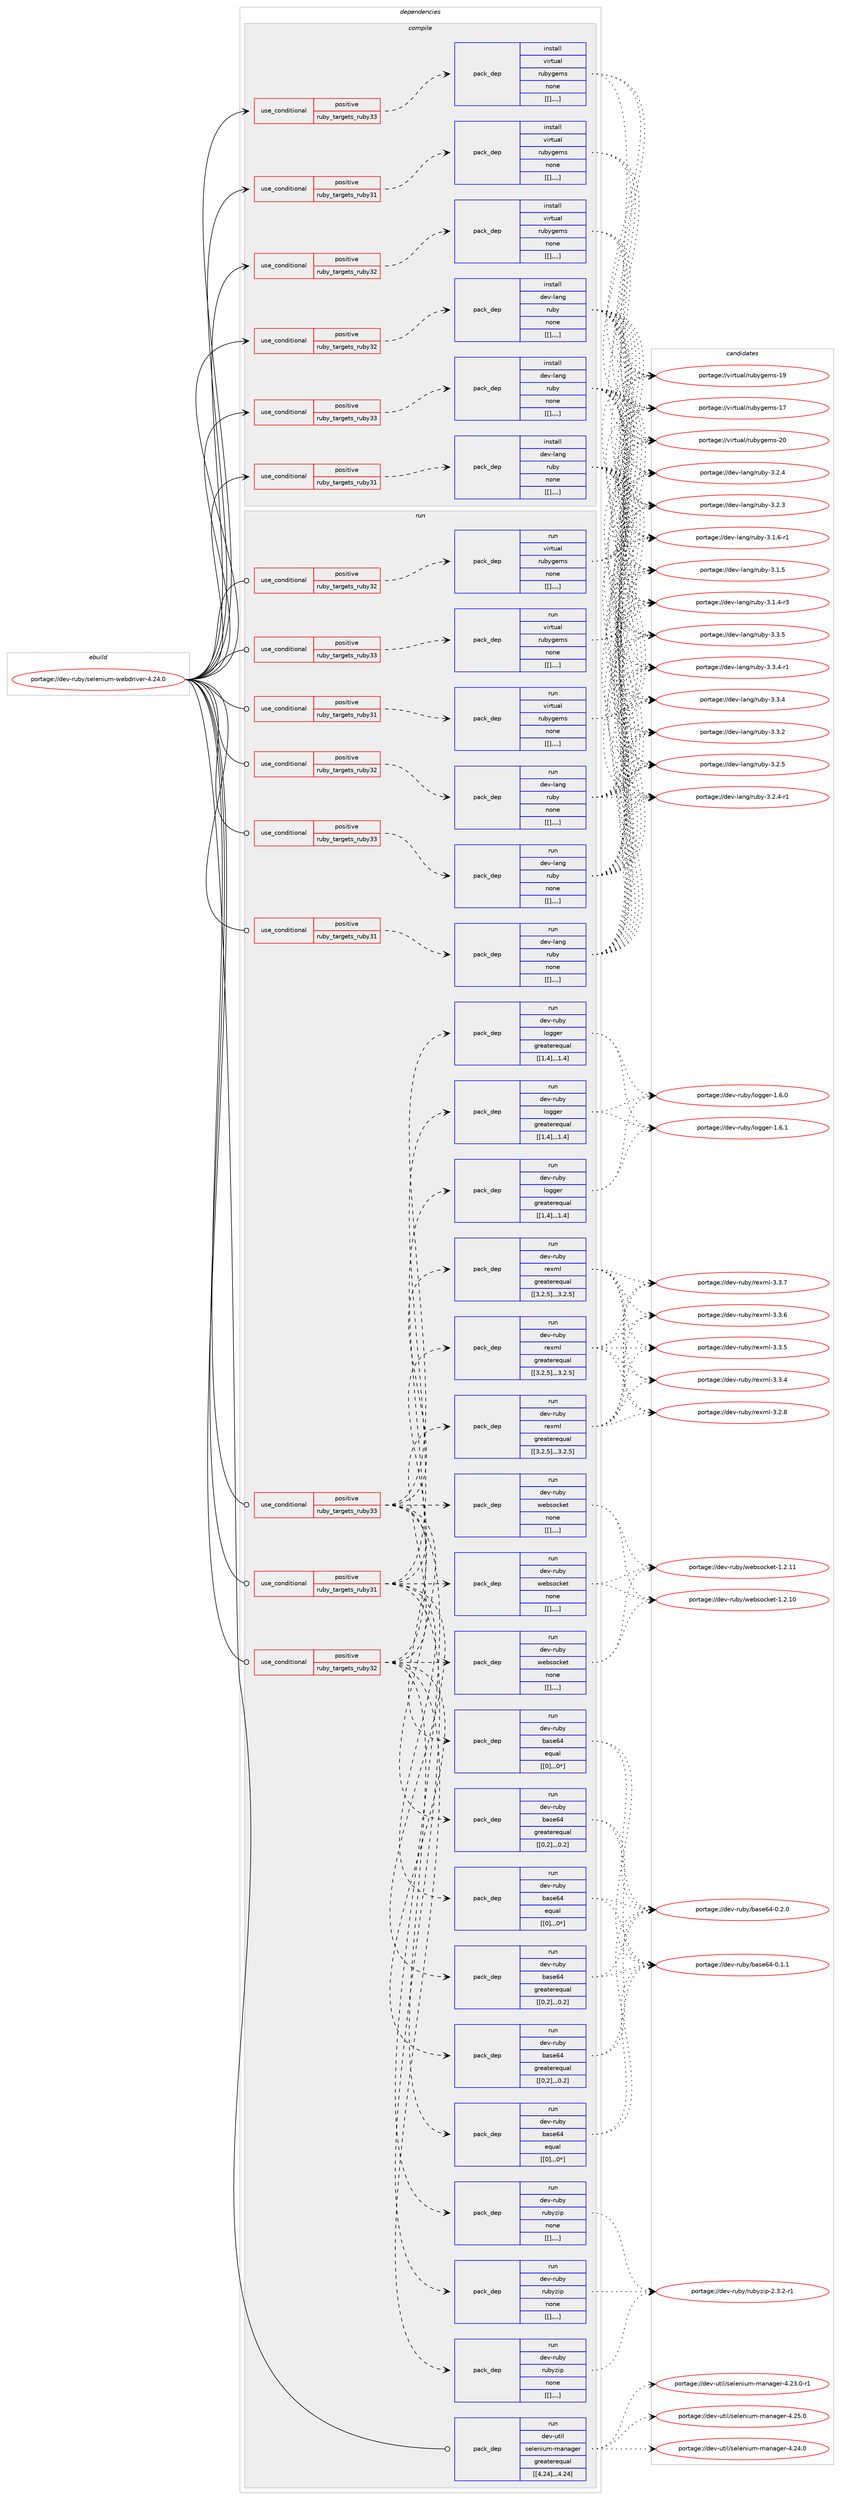 digraph prolog {

# *************
# Graph options
# *************

newrank=true;
concentrate=true;
compound=true;
graph [rankdir=LR,fontname=Helvetica,fontsize=10,ranksep=1.5];#, ranksep=2.5, nodesep=0.2];
edge  [arrowhead=vee];
node  [fontname=Helvetica,fontsize=10];

# **********
# The ebuild
# **********

subgraph cluster_leftcol {
color=gray;
label=<<i>ebuild</i>>;
id [label="portage://dev-ruby/selenium-webdriver-4.24.0", color=red, width=4, href="../dev-ruby/selenium-webdriver-4.24.0.svg"];
}

# ****************
# The dependencies
# ****************

subgraph cluster_midcol {
color=gray;
label=<<i>dependencies</i>>;
subgraph cluster_compile {
fillcolor="#eeeeee";
style=filled;
label=<<i>compile</i>>;
subgraph cond58572 {
dependency207175 [label=<<TABLE BORDER="0" CELLBORDER="1" CELLSPACING="0" CELLPADDING="4"><TR><TD ROWSPAN="3" CELLPADDING="10">use_conditional</TD></TR><TR><TD>positive</TD></TR><TR><TD>ruby_targets_ruby31</TD></TR></TABLE>>, shape=none, color=red];
subgraph pack147220 {
dependency207176 [label=<<TABLE BORDER="0" CELLBORDER="1" CELLSPACING="0" CELLPADDING="4" WIDTH="220"><TR><TD ROWSPAN="6" CELLPADDING="30">pack_dep</TD></TR><TR><TD WIDTH="110">install</TD></TR><TR><TD>dev-lang</TD></TR><TR><TD>ruby</TD></TR><TR><TD>none</TD></TR><TR><TD>[[],,,,]</TD></TR></TABLE>>, shape=none, color=blue];
}
dependency207175:e -> dependency207176:w [weight=20,style="dashed",arrowhead="vee"];
}
id:e -> dependency207175:w [weight=20,style="solid",arrowhead="vee"];
subgraph cond58573 {
dependency207177 [label=<<TABLE BORDER="0" CELLBORDER="1" CELLSPACING="0" CELLPADDING="4"><TR><TD ROWSPAN="3" CELLPADDING="10">use_conditional</TD></TR><TR><TD>positive</TD></TR><TR><TD>ruby_targets_ruby31</TD></TR></TABLE>>, shape=none, color=red];
subgraph pack147221 {
dependency207178 [label=<<TABLE BORDER="0" CELLBORDER="1" CELLSPACING="0" CELLPADDING="4" WIDTH="220"><TR><TD ROWSPAN="6" CELLPADDING="30">pack_dep</TD></TR><TR><TD WIDTH="110">install</TD></TR><TR><TD>virtual</TD></TR><TR><TD>rubygems</TD></TR><TR><TD>none</TD></TR><TR><TD>[[],,,,]</TD></TR></TABLE>>, shape=none, color=blue];
}
dependency207177:e -> dependency207178:w [weight=20,style="dashed",arrowhead="vee"];
}
id:e -> dependency207177:w [weight=20,style="solid",arrowhead="vee"];
subgraph cond58574 {
dependency207179 [label=<<TABLE BORDER="0" CELLBORDER="1" CELLSPACING="0" CELLPADDING="4"><TR><TD ROWSPAN="3" CELLPADDING="10">use_conditional</TD></TR><TR><TD>positive</TD></TR><TR><TD>ruby_targets_ruby32</TD></TR></TABLE>>, shape=none, color=red];
subgraph pack147222 {
dependency207180 [label=<<TABLE BORDER="0" CELLBORDER="1" CELLSPACING="0" CELLPADDING="4" WIDTH="220"><TR><TD ROWSPAN="6" CELLPADDING="30">pack_dep</TD></TR><TR><TD WIDTH="110">install</TD></TR><TR><TD>dev-lang</TD></TR><TR><TD>ruby</TD></TR><TR><TD>none</TD></TR><TR><TD>[[],,,,]</TD></TR></TABLE>>, shape=none, color=blue];
}
dependency207179:e -> dependency207180:w [weight=20,style="dashed",arrowhead="vee"];
}
id:e -> dependency207179:w [weight=20,style="solid",arrowhead="vee"];
subgraph cond58575 {
dependency207181 [label=<<TABLE BORDER="0" CELLBORDER="1" CELLSPACING="0" CELLPADDING="4"><TR><TD ROWSPAN="3" CELLPADDING="10">use_conditional</TD></TR><TR><TD>positive</TD></TR><TR><TD>ruby_targets_ruby32</TD></TR></TABLE>>, shape=none, color=red];
subgraph pack147223 {
dependency207182 [label=<<TABLE BORDER="0" CELLBORDER="1" CELLSPACING="0" CELLPADDING="4" WIDTH="220"><TR><TD ROWSPAN="6" CELLPADDING="30">pack_dep</TD></TR><TR><TD WIDTH="110">install</TD></TR><TR><TD>virtual</TD></TR><TR><TD>rubygems</TD></TR><TR><TD>none</TD></TR><TR><TD>[[],,,,]</TD></TR></TABLE>>, shape=none, color=blue];
}
dependency207181:e -> dependency207182:w [weight=20,style="dashed",arrowhead="vee"];
}
id:e -> dependency207181:w [weight=20,style="solid",arrowhead="vee"];
subgraph cond58576 {
dependency207183 [label=<<TABLE BORDER="0" CELLBORDER="1" CELLSPACING="0" CELLPADDING="4"><TR><TD ROWSPAN="3" CELLPADDING="10">use_conditional</TD></TR><TR><TD>positive</TD></TR><TR><TD>ruby_targets_ruby33</TD></TR></TABLE>>, shape=none, color=red];
subgraph pack147224 {
dependency207184 [label=<<TABLE BORDER="0" CELLBORDER="1" CELLSPACING="0" CELLPADDING="4" WIDTH="220"><TR><TD ROWSPAN="6" CELLPADDING="30">pack_dep</TD></TR><TR><TD WIDTH="110">install</TD></TR><TR><TD>dev-lang</TD></TR><TR><TD>ruby</TD></TR><TR><TD>none</TD></TR><TR><TD>[[],,,,]</TD></TR></TABLE>>, shape=none, color=blue];
}
dependency207183:e -> dependency207184:w [weight=20,style="dashed",arrowhead="vee"];
}
id:e -> dependency207183:w [weight=20,style="solid",arrowhead="vee"];
subgraph cond58577 {
dependency207185 [label=<<TABLE BORDER="0" CELLBORDER="1" CELLSPACING="0" CELLPADDING="4"><TR><TD ROWSPAN="3" CELLPADDING="10">use_conditional</TD></TR><TR><TD>positive</TD></TR><TR><TD>ruby_targets_ruby33</TD></TR></TABLE>>, shape=none, color=red];
subgraph pack147225 {
dependency207186 [label=<<TABLE BORDER="0" CELLBORDER="1" CELLSPACING="0" CELLPADDING="4" WIDTH="220"><TR><TD ROWSPAN="6" CELLPADDING="30">pack_dep</TD></TR><TR><TD WIDTH="110">install</TD></TR><TR><TD>virtual</TD></TR><TR><TD>rubygems</TD></TR><TR><TD>none</TD></TR><TR><TD>[[],,,,]</TD></TR></TABLE>>, shape=none, color=blue];
}
dependency207185:e -> dependency207186:w [weight=20,style="dashed",arrowhead="vee"];
}
id:e -> dependency207185:w [weight=20,style="solid",arrowhead="vee"];
}
subgraph cluster_compileandrun {
fillcolor="#eeeeee";
style=filled;
label=<<i>compile and run</i>>;
}
subgraph cluster_run {
fillcolor="#eeeeee";
style=filled;
label=<<i>run</i>>;
subgraph cond58578 {
dependency207187 [label=<<TABLE BORDER="0" CELLBORDER="1" CELLSPACING="0" CELLPADDING="4"><TR><TD ROWSPAN="3" CELLPADDING="10">use_conditional</TD></TR><TR><TD>positive</TD></TR><TR><TD>ruby_targets_ruby31</TD></TR></TABLE>>, shape=none, color=red];
subgraph pack147226 {
dependency207188 [label=<<TABLE BORDER="0" CELLBORDER="1" CELLSPACING="0" CELLPADDING="4" WIDTH="220"><TR><TD ROWSPAN="6" CELLPADDING="30">pack_dep</TD></TR><TR><TD WIDTH="110">run</TD></TR><TR><TD>dev-lang</TD></TR><TR><TD>ruby</TD></TR><TR><TD>none</TD></TR><TR><TD>[[],,,,]</TD></TR></TABLE>>, shape=none, color=blue];
}
dependency207187:e -> dependency207188:w [weight=20,style="dashed",arrowhead="vee"];
}
id:e -> dependency207187:w [weight=20,style="solid",arrowhead="odot"];
subgraph cond58579 {
dependency207189 [label=<<TABLE BORDER="0" CELLBORDER="1" CELLSPACING="0" CELLPADDING="4"><TR><TD ROWSPAN="3" CELLPADDING="10">use_conditional</TD></TR><TR><TD>positive</TD></TR><TR><TD>ruby_targets_ruby31</TD></TR></TABLE>>, shape=none, color=red];
subgraph pack147227 {
dependency207190 [label=<<TABLE BORDER="0" CELLBORDER="1" CELLSPACING="0" CELLPADDING="4" WIDTH="220"><TR><TD ROWSPAN="6" CELLPADDING="30">pack_dep</TD></TR><TR><TD WIDTH="110">run</TD></TR><TR><TD>dev-ruby</TD></TR><TR><TD>base64</TD></TR><TR><TD>greaterequal</TD></TR><TR><TD>[[0,2],,,0.2]</TD></TR></TABLE>>, shape=none, color=blue];
}
dependency207189:e -> dependency207190:w [weight=20,style="dashed",arrowhead="vee"];
subgraph pack147228 {
dependency207191 [label=<<TABLE BORDER="0" CELLBORDER="1" CELLSPACING="0" CELLPADDING="4" WIDTH="220"><TR><TD ROWSPAN="6" CELLPADDING="30">pack_dep</TD></TR><TR><TD WIDTH="110">run</TD></TR><TR><TD>dev-ruby</TD></TR><TR><TD>base64</TD></TR><TR><TD>equal</TD></TR><TR><TD>[[0],,,0*]</TD></TR></TABLE>>, shape=none, color=blue];
}
dependency207189:e -> dependency207191:w [weight=20,style="dashed",arrowhead="vee"];
subgraph pack147229 {
dependency207192 [label=<<TABLE BORDER="0" CELLBORDER="1" CELLSPACING="0" CELLPADDING="4" WIDTH="220"><TR><TD ROWSPAN="6" CELLPADDING="30">pack_dep</TD></TR><TR><TD WIDTH="110">run</TD></TR><TR><TD>dev-ruby</TD></TR><TR><TD>logger</TD></TR><TR><TD>greaterequal</TD></TR><TR><TD>[[1,4],,,1.4]</TD></TR></TABLE>>, shape=none, color=blue];
}
dependency207189:e -> dependency207192:w [weight=20,style="dashed",arrowhead="vee"];
subgraph pack147230 {
dependency207193 [label=<<TABLE BORDER="0" CELLBORDER="1" CELLSPACING="0" CELLPADDING="4" WIDTH="220"><TR><TD ROWSPAN="6" CELLPADDING="30">pack_dep</TD></TR><TR><TD WIDTH="110">run</TD></TR><TR><TD>dev-ruby</TD></TR><TR><TD>rexml</TD></TR><TR><TD>greaterequal</TD></TR><TR><TD>[[3,2,5],,,3.2.5]</TD></TR></TABLE>>, shape=none, color=blue];
}
dependency207189:e -> dependency207193:w [weight=20,style="dashed",arrowhead="vee"];
subgraph pack147231 {
dependency207194 [label=<<TABLE BORDER="0" CELLBORDER="1" CELLSPACING="0" CELLPADDING="4" WIDTH="220"><TR><TD ROWSPAN="6" CELLPADDING="30">pack_dep</TD></TR><TR><TD WIDTH="110">run</TD></TR><TR><TD>dev-ruby</TD></TR><TR><TD>rubyzip</TD></TR><TR><TD>none</TD></TR><TR><TD>[[],,,,]</TD></TR></TABLE>>, shape=none, color=blue];
}
dependency207189:e -> dependency207194:w [weight=20,style="dashed",arrowhead="vee"];
subgraph pack147232 {
dependency207195 [label=<<TABLE BORDER="0" CELLBORDER="1" CELLSPACING="0" CELLPADDING="4" WIDTH="220"><TR><TD ROWSPAN="6" CELLPADDING="30">pack_dep</TD></TR><TR><TD WIDTH="110">run</TD></TR><TR><TD>dev-ruby</TD></TR><TR><TD>websocket</TD></TR><TR><TD>none</TD></TR><TR><TD>[[],,,,]</TD></TR></TABLE>>, shape=none, color=blue];
}
dependency207189:e -> dependency207195:w [weight=20,style="dashed",arrowhead="vee"];
}
id:e -> dependency207189:w [weight=20,style="solid",arrowhead="odot"];
subgraph cond58580 {
dependency207196 [label=<<TABLE BORDER="0" CELLBORDER="1" CELLSPACING="0" CELLPADDING="4"><TR><TD ROWSPAN="3" CELLPADDING="10">use_conditional</TD></TR><TR><TD>positive</TD></TR><TR><TD>ruby_targets_ruby31</TD></TR></TABLE>>, shape=none, color=red];
subgraph pack147233 {
dependency207197 [label=<<TABLE BORDER="0" CELLBORDER="1" CELLSPACING="0" CELLPADDING="4" WIDTH="220"><TR><TD ROWSPAN="6" CELLPADDING="30">pack_dep</TD></TR><TR><TD WIDTH="110">run</TD></TR><TR><TD>virtual</TD></TR><TR><TD>rubygems</TD></TR><TR><TD>none</TD></TR><TR><TD>[[],,,,]</TD></TR></TABLE>>, shape=none, color=blue];
}
dependency207196:e -> dependency207197:w [weight=20,style="dashed",arrowhead="vee"];
}
id:e -> dependency207196:w [weight=20,style="solid",arrowhead="odot"];
subgraph cond58581 {
dependency207198 [label=<<TABLE BORDER="0" CELLBORDER="1" CELLSPACING="0" CELLPADDING="4"><TR><TD ROWSPAN="3" CELLPADDING="10">use_conditional</TD></TR><TR><TD>positive</TD></TR><TR><TD>ruby_targets_ruby32</TD></TR></TABLE>>, shape=none, color=red];
subgraph pack147234 {
dependency207199 [label=<<TABLE BORDER="0" CELLBORDER="1" CELLSPACING="0" CELLPADDING="4" WIDTH="220"><TR><TD ROWSPAN="6" CELLPADDING="30">pack_dep</TD></TR><TR><TD WIDTH="110">run</TD></TR><TR><TD>dev-lang</TD></TR><TR><TD>ruby</TD></TR><TR><TD>none</TD></TR><TR><TD>[[],,,,]</TD></TR></TABLE>>, shape=none, color=blue];
}
dependency207198:e -> dependency207199:w [weight=20,style="dashed",arrowhead="vee"];
}
id:e -> dependency207198:w [weight=20,style="solid",arrowhead="odot"];
subgraph cond58582 {
dependency207200 [label=<<TABLE BORDER="0" CELLBORDER="1" CELLSPACING="0" CELLPADDING="4"><TR><TD ROWSPAN="3" CELLPADDING="10">use_conditional</TD></TR><TR><TD>positive</TD></TR><TR><TD>ruby_targets_ruby32</TD></TR></TABLE>>, shape=none, color=red];
subgraph pack147235 {
dependency207201 [label=<<TABLE BORDER="0" CELLBORDER="1" CELLSPACING="0" CELLPADDING="4" WIDTH="220"><TR><TD ROWSPAN="6" CELLPADDING="30">pack_dep</TD></TR><TR><TD WIDTH="110">run</TD></TR><TR><TD>dev-ruby</TD></TR><TR><TD>base64</TD></TR><TR><TD>greaterequal</TD></TR><TR><TD>[[0,2],,,0.2]</TD></TR></TABLE>>, shape=none, color=blue];
}
dependency207200:e -> dependency207201:w [weight=20,style="dashed",arrowhead="vee"];
subgraph pack147236 {
dependency207202 [label=<<TABLE BORDER="0" CELLBORDER="1" CELLSPACING="0" CELLPADDING="4" WIDTH="220"><TR><TD ROWSPAN="6" CELLPADDING="30">pack_dep</TD></TR><TR><TD WIDTH="110">run</TD></TR><TR><TD>dev-ruby</TD></TR><TR><TD>base64</TD></TR><TR><TD>equal</TD></TR><TR><TD>[[0],,,0*]</TD></TR></TABLE>>, shape=none, color=blue];
}
dependency207200:e -> dependency207202:w [weight=20,style="dashed",arrowhead="vee"];
subgraph pack147237 {
dependency207203 [label=<<TABLE BORDER="0" CELLBORDER="1" CELLSPACING="0" CELLPADDING="4" WIDTH="220"><TR><TD ROWSPAN="6" CELLPADDING="30">pack_dep</TD></TR><TR><TD WIDTH="110">run</TD></TR><TR><TD>dev-ruby</TD></TR><TR><TD>logger</TD></TR><TR><TD>greaterequal</TD></TR><TR><TD>[[1,4],,,1.4]</TD></TR></TABLE>>, shape=none, color=blue];
}
dependency207200:e -> dependency207203:w [weight=20,style="dashed",arrowhead="vee"];
subgraph pack147238 {
dependency207204 [label=<<TABLE BORDER="0" CELLBORDER="1" CELLSPACING="0" CELLPADDING="4" WIDTH="220"><TR><TD ROWSPAN="6" CELLPADDING="30">pack_dep</TD></TR><TR><TD WIDTH="110">run</TD></TR><TR><TD>dev-ruby</TD></TR><TR><TD>rexml</TD></TR><TR><TD>greaterequal</TD></TR><TR><TD>[[3,2,5],,,3.2.5]</TD></TR></TABLE>>, shape=none, color=blue];
}
dependency207200:e -> dependency207204:w [weight=20,style="dashed",arrowhead="vee"];
subgraph pack147239 {
dependency207205 [label=<<TABLE BORDER="0" CELLBORDER="1" CELLSPACING="0" CELLPADDING="4" WIDTH="220"><TR><TD ROWSPAN="6" CELLPADDING="30">pack_dep</TD></TR><TR><TD WIDTH="110">run</TD></TR><TR><TD>dev-ruby</TD></TR><TR><TD>rubyzip</TD></TR><TR><TD>none</TD></TR><TR><TD>[[],,,,]</TD></TR></TABLE>>, shape=none, color=blue];
}
dependency207200:e -> dependency207205:w [weight=20,style="dashed",arrowhead="vee"];
subgraph pack147240 {
dependency207206 [label=<<TABLE BORDER="0" CELLBORDER="1" CELLSPACING="0" CELLPADDING="4" WIDTH="220"><TR><TD ROWSPAN="6" CELLPADDING="30">pack_dep</TD></TR><TR><TD WIDTH="110">run</TD></TR><TR><TD>dev-ruby</TD></TR><TR><TD>websocket</TD></TR><TR><TD>none</TD></TR><TR><TD>[[],,,,]</TD></TR></TABLE>>, shape=none, color=blue];
}
dependency207200:e -> dependency207206:w [weight=20,style="dashed",arrowhead="vee"];
}
id:e -> dependency207200:w [weight=20,style="solid",arrowhead="odot"];
subgraph cond58583 {
dependency207207 [label=<<TABLE BORDER="0" CELLBORDER="1" CELLSPACING="0" CELLPADDING="4"><TR><TD ROWSPAN="3" CELLPADDING="10">use_conditional</TD></TR><TR><TD>positive</TD></TR><TR><TD>ruby_targets_ruby32</TD></TR></TABLE>>, shape=none, color=red];
subgraph pack147241 {
dependency207208 [label=<<TABLE BORDER="0" CELLBORDER="1" CELLSPACING="0" CELLPADDING="4" WIDTH="220"><TR><TD ROWSPAN="6" CELLPADDING="30">pack_dep</TD></TR><TR><TD WIDTH="110">run</TD></TR><TR><TD>virtual</TD></TR><TR><TD>rubygems</TD></TR><TR><TD>none</TD></TR><TR><TD>[[],,,,]</TD></TR></TABLE>>, shape=none, color=blue];
}
dependency207207:e -> dependency207208:w [weight=20,style="dashed",arrowhead="vee"];
}
id:e -> dependency207207:w [weight=20,style="solid",arrowhead="odot"];
subgraph cond58584 {
dependency207209 [label=<<TABLE BORDER="0" CELLBORDER="1" CELLSPACING="0" CELLPADDING="4"><TR><TD ROWSPAN="3" CELLPADDING="10">use_conditional</TD></TR><TR><TD>positive</TD></TR><TR><TD>ruby_targets_ruby33</TD></TR></TABLE>>, shape=none, color=red];
subgraph pack147242 {
dependency207210 [label=<<TABLE BORDER="0" CELLBORDER="1" CELLSPACING="0" CELLPADDING="4" WIDTH="220"><TR><TD ROWSPAN="6" CELLPADDING="30">pack_dep</TD></TR><TR><TD WIDTH="110">run</TD></TR><TR><TD>dev-lang</TD></TR><TR><TD>ruby</TD></TR><TR><TD>none</TD></TR><TR><TD>[[],,,,]</TD></TR></TABLE>>, shape=none, color=blue];
}
dependency207209:e -> dependency207210:w [weight=20,style="dashed",arrowhead="vee"];
}
id:e -> dependency207209:w [weight=20,style="solid",arrowhead="odot"];
subgraph cond58585 {
dependency207211 [label=<<TABLE BORDER="0" CELLBORDER="1" CELLSPACING="0" CELLPADDING="4"><TR><TD ROWSPAN="3" CELLPADDING="10">use_conditional</TD></TR><TR><TD>positive</TD></TR><TR><TD>ruby_targets_ruby33</TD></TR></TABLE>>, shape=none, color=red];
subgraph pack147243 {
dependency207212 [label=<<TABLE BORDER="0" CELLBORDER="1" CELLSPACING="0" CELLPADDING="4" WIDTH="220"><TR><TD ROWSPAN="6" CELLPADDING="30">pack_dep</TD></TR><TR><TD WIDTH="110">run</TD></TR><TR><TD>dev-ruby</TD></TR><TR><TD>base64</TD></TR><TR><TD>greaterequal</TD></TR><TR><TD>[[0,2],,,0.2]</TD></TR></TABLE>>, shape=none, color=blue];
}
dependency207211:e -> dependency207212:w [weight=20,style="dashed",arrowhead="vee"];
subgraph pack147244 {
dependency207213 [label=<<TABLE BORDER="0" CELLBORDER="1" CELLSPACING="0" CELLPADDING="4" WIDTH="220"><TR><TD ROWSPAN="6" CELLPADDING="30">pack_dep</TD></TR><TR><TD WIDTH="110">run</TD></TR><TR><TD>dev-ruby</TD></TR><TR><TD>base64</TD></TR><TR><TD>equal</TD></TR><TR><TD>[[0],,,0*]</TD></TR></TABLE>>, shape=none, color=blue];
}
dependency207211:e -> dependency207213:w [weight=20,style="dashed",arrowhead="vee"];
subgraph pack147245 {
dependency207214 [label=<<TABLE BORDER="0" CELLBORDER="1" CELLSPACING="0" CELLPADDING="4" WIDTH="220"><TR><TD ROWSPAN="6" CELLPADDING="30">pack_dep</TD></TR><TR><TD WIDTH="110">run</TD></TR><TR><TD>dev-ruby</TD></TR><TR><TD>logger</TD></TR><TR><TD>greaterequal</TD></TR><TR><TD>[[1,4],,,1.4]</TD></TR></TABLE>>, shape=none, color=blue];
}
dependency207211:e -> dependency207214:w [weight=20,style="dashed",arrowhead="vee"];
subgraph pack147246 {
dependency207215 [label=<<TABLE BORDER="0" CELLBORDER="1" CELLSPACING="0" CELLPADDING="4" WIDTH="220"><TR><TD ROWSPAN="6" CELLPADDING="30">pack_dep</TD></TR><TR><TD WIDTH="110">run</TD></TR><TR><TD>dev-ruby</TD></TR><TR><TD>rexml</TD></TR><TR><TD>greaterequal</TD></TR><TR><TD>[[3,2,5],,,3.2.5]</TD></TR></TABLE>>, shape=none, color=blue];
}
dependency207211:e -> dependency207215:w [weight=20,style="dashed",arrowhead="vee"];
subgraph pack147247 {
dependency207216 [label=<<TABLE BORDER="0" CELLBORDER="1" CELLSPACING="0" CELLPADDING="4" WIDTH="220"><TR><TD ROWSPAN="6" CELLPADDING="30">pack_dep</TD></TR><TR><TD WIDTH="110">run</TD></TR><TR><TD>dev-ruby</TD></TR><TR><TD>rubyzip</TD></TR><TR><TD>none</TD></TR><TR><TD>[[],,,,]</TD></TR></TABLE>>, shape=none, color=blue];
}
dependency207211:e -> dependency207216:w [weight=20,style="dashed",arrowhead="vee"];
subgraph pack147248 {
dependency207217 [label=<<TABLE BORDER="0" CELLBORDER="1" CELLSPACING="0" CELLPADDING="4" WIDTH="220"><TR><TD ROWSPAN="6" CELLPADDING="30">pack_dep</TD></TR><TR><TD WIDTH="110">run</TD></TR><TR><TD>dev-ruby</TD></TR><TR><TD>websocket</TD></TR><TR><TD>none</TD></TR><TR><TD>[[],,,,]</TD></TR></TABLE>>, shape=none, color=blue];
}
dependency207211:e -> dependency207217:w [weight=20,style="dashed",arrowhead="vee"];
}
id:e -> dependency207211:w [weight=20,style="solid",arrowhead="odot"];
subgraph cond58586 {
dependency207218 [label=<<TABLE BORDER="0" CELLBORDER="1" CELLSPACING="0" CELLPADDING="4"><TR><TD ROWSPAN="3" CELLPADDING="10">use_conditional</TD></TR><TR><TD>positive</TD></TR><TR><TD>ruby_targets_ruby33</TD></TR></TABLE>>, shape=none, color=red];
subgraph pack147249 {
dependency207219 [label=<<TABLE BORDER="0" CELLBORDER="1" CELLSPACING="0" CELLPADDING="4" WIDTH="220"><TR><TD ROWSPAN="6" CELLPADDING="30">pack_dep</TD></TR><TR><TD WIDTH="110">run</TD></TR><TR><TD>virtual</TD></TR><TR><TD>rubygems</TD></TR><TR><TD>none</TD></TR><TR><TD>[[],,,,]</TD></TR></TABLE>>, shape=none, color=blue];
}
dependency207218:e -> dependency207219:w [weight=20,style="dashed",arrowhead="vee"];
}
id:e -> dependency207218:w [weight=20,style="solid",arrowhead="odot"];
subgraph pack147250 {
dependency207220 [label=<<TABLE BORDER="0" CELLBORDER="1" CELLSPACING="0" CELLPADDING="4" WIDTH="220"><TR><TD ROWSPAN="6" CELLPADDING="30">pack_dep</TD></TR><TR><TD WIDTH="110">run</TD></TR><TR><TD>dev-util</TD></TR><TR><TD>selenium-manager</TD></TR><TR><TD>greaterequal</TD></TR><TR><TD>[[4,24],,,4.24]</TD></TR></TABLE>>, shape=none, color=blue];
}
id:e -> dependency207220:w [weight=20,style="solid",arrowhead="odot"];
}
}

# **************
# The candidates
# **************

subgraph cluster_choices {
rank=same;
color=gray;
label=<<i>candidates</i>>;

subgraph choice147220 {
color=black;
nodesep=1;
choice10010111845108971101034711411798121455146514653 [label="portage://dev-lang/ruby-3.3.5", color=red, width=4,href="../dev-lang/ruby-3.3.5.svg"];
choice100101118451089711010347114117981214551465146524511449 [label="portage://dev-lang/ruby-3.3.4-r1", color=red, width=4,href="../dev-lang/ruby-3.3.4-r1.svg"];
choice10010111845108971101034711411798121455146514652 [label="portage://dev-lang/ruby-3.3.4", color=red, width=4,href="../dev-lang/ruby-3.3.4.svg"];
choice10010111845108971101034711411798121455146514650 [label="portage://dev-lang/ruby-3.3.2", color=red, width=4,href="../dev-lang/ruby-3.3.2.svg"];
choice10010111845108971101034711411798121455146504653 [label="portage://dev-lang/ruby-3.2.5", color=red, width=4,href="../dev-lang/ruby-3.2.5.svg"];
choice100101118451089711010347114117981214551465046524511449 [label="portage://dev-lang/ruby-3.2.4-r1", color=red, width=4,href="../dev-lang/ruby-3.2.4-r1.svg"];
choice10010111845108971101034711411798121455146504652 [label="portage://dev-lang/ruby-3.2.4", color=red, width=4,href="../dev-lang/ruby-3.2.4.svg"];
choice10010111845108971101034711411798121455146504651 [label="portage://dev-lang/ruby-3.2.3", color=red, width=4,href="../dev-lang/ruby-3.2.3.svg"];
choice100101118451089711010347114117981214551464946544511449 [label="portage://dev-lang/ruby-3.1.6-r1", color=red, width=4,href="../dev-lang/ruby-3.1.6-r1.svg"];
choice10010111845108971101034711411798121455146494653 [label="portage://dev-lang/ruby-3.1.5", color=red, width=4,href="../dev-lang/ruby-3.1.5.svg"];
choice100101118451089711010347114117981214551464946524511451 [label="portage://dev-lang/ruby-3.1.4-r3", color=red, width=4,href="../dev-lang/ruby-3.1.4-r3.svg"];
dependency207176:e -> choice10010111845108971101034711411798121455146514653:w [style=dotted,weight="100"];
dependency207176:e -> choice100101118451089711010347114117981214551465146524511449:w [style=dotted,weight="100"];
dependency207176:e -> choice10010111845108971101034711411798121455146514652:w [style=dotted,weight="100"];
dependency207176:e -> choice10010111845108971101034711411798121455146514650:w [style=dotted,weight="100"];
dependency207176:e -> choice10010111845108971101034711411798121455146504653:w [style=dotted,weight="100"];
dependency207176:e -> choice100101118451089711010347114117981214551465046524511449:w [style=dotted,weight="100"];
dependency207176:e -> choice10010111845108971101034711411798121455146504652:w [style=dotted,weight="100"];
dependency207176:e -> choice10010111845108971101034711411798121455146504651:w [style=dotted,weight="100"];
dependency207176:e -> choice100101118451089711010347114117981214551464946544511449:w [style=dotted,weight="100"];
dependency207176:e -> choice10010111845108971101034711411798121455146494653:w [style=dotted,weight="100"];
dependency207176:e -> choice100101118451089711010347114117981214551464946524511451:w [style=dotted,weight="100"];
}
subgraph choice147221 {
color=black;
nodesep=1;
choice118105114116117971084711411798121103101109115455048 [label="portage://virtual/rubygems-20", color=red, width=4,href="../virtual/rubygems-20.svg"];
choice118105114116117971084711411798121103101109115454957 [label="portage://virtual/rubygems-19", color=red, width=4,href="../virtual/rubygems-19.svg"];
choice118105114116117971084711411798121103101109115454955 [label="portage://virtual/rubygems-17", color=red, width=4,href="../virtual/rubygems-17.svg"];
dependency207178:e -> choice118105114116117971084711411798121103101109115455048:w [style=dotted,weight="100"];
dependency207178:e -> choice118105114116117971084711411798121103101109115454957:w [style=dotted,weight="100"];
dependency207178:e -> choice118105114116117971084711411798121103101109115454955:w [style=dotted,weight="100"];
}
subgraph choice147222 {
color=black;
nodesep=1;
choice10010111845108971101034711411798121455146514653 [label="portage://dev-lang/ruby-3.3.5", color=red, width=4,href="../dev-lang/ruby-3.3.5.svg"];
choice100101118451089711010347114117981214551465146524511449 [label="portage://dev-lang/ruby-3.3.4-r1", color=red, width=4,href="../dev-lang/ruby-3.3.4-r1.svg"];
choice10010111845108971101034711411798121455146514652 [label="portage://dev-lang/ruby-3.3.4", color=red, width=4,href="../dev-lang/ruby-3.3.4.svg"];
choice10010111845108971101034711411798121455146514650 [label="portage://dev-lang/ruby-3.3.2", color=red, width=4,href="../dev-lang/ruby-3.3.2.svg"];
choice10010111845108971101034711411798121455146504653 [label="portage://dev-lang/ruby-3.2.5", color=red, width=4,href="../dev-lang/ruby-3.2.5.svg"];
choice100101118451089711010347114117981214551465046524511449 [label="portage://dev-lang/ruby-3.2.4-r1", color=red, width=4,href="../dev-lang/ruby-3.2.4-r1.svg"];
choice10010111845108971101034711411798121455146504652 [label="portage://dev-lang/ruby-3.2.4", color=red, width=4,href="../dev-lang/ruby-3.2.4.svg"];
choice10010111845108971101034711411798121455146504651 [label="portage://dev-lang/ruby-3.2.3", color=red, width=4,href="../dev-lang/ruby-3.2.3.svg"];
choice100101118451089711010347114117981214551464946544511449 [label="portage://dev-lang/ruby-3.1.6-r1", color=red, width=4,href="../dev-lang/ruby-3.1.6-r1.svg"];
choice10010111845108971101034711411798121455146494653 [label="portage://dev-lang/ruby-3.1.5", color=red, width=4,href="../dev-lang/ruby-3.1.5.svg"];
choice100101118451089711010347114117981214551464946524511451 [label="portage://dev-lang/ruby-3.1.4-r3", color=red, width=4,href="../dev-lang/ruby-3.1.4-r3.svg"];
dependency207180:e -> choice10010111845108971101034711411798121455146514653:w [style=dotted,weight="100"];
dependency207180:e -> choice100101118451089711010347114117981214551465146524511449:w [style=dotted,weight="100"];
dependency207180:e -> choice10010111845108971101034711411798121455146514652:w [style=dotted,weight="100"];
dependency207180:e -> choice10010111845108971101034711411798121455146514650:w [style=dotted,weight="100"];
dependency207180:e -> choice10010111845108971101034711411798121455146504653:w [style=dotted,weight="100"];
dependency207180:e -> choice100101118451089711010347114117981214551465046524511449:w [style=dotted,weight="100"];
dependency207180:e -> choice10010111845108971101034711411798121455146504652:w [style=dotted,weight="100"];
dependency207180:e -> choice10010111845108971101034711411798121455146504651:w [style=dotted,weight="100"];
dependency207180:e -> choice100101118451089711010347114117981214551464946544511449:w [style=dotted,weight="100"];
dependency207180:e -> choice10010111845108971101034711411798121455146494653:w [style=dotted,weight="100"];
dependency207180:e -> choice100101118451089711010347114117981214551464946524511451:w [style=dotted,weight="100"];
}
subgraph choice147223 {
color=black;
nodesep=1;
choice118105114116117971084711411798121103101109115455048 [label="portage://virtual/rubygems-20", color=red, width=4,href="../virtual/rubygems-20.svg"];
choice118105114116117971084711411798121103101109115454957 [label="portage://virtual/rubygems-19", color=red, width=4,href="../virtual/rubygems-19.svg"];
choice118105114116117971084711411798121103101109115454955 [label="portage://virtual/rubygems-17", color=red, width=4,href="../virtual/rubygems-17.svg"];
dependency207182:e -> choice118105114116117971084711411798121103101109115455048:w [style=dotted,weight="100"];
dependency207182:e -> choice118105114116117971084711411798121103101109115454957:w [style=dotted,weight="100"];
dependency207182:e -> choice118105114116117971084711411798121103101109115454955:w [style=dotted,weight="100"];
}
subgraph choice147224 {
color=black;
nodesep=1;
choice10010111845108971101034711411798121455146514653 [label="portage://dev-lang/ruby-3.3.5", color=red, width=4,href="../dev-lang/ruby-3.3.5.svg"];
choice100101118451089711010347114117981214551465146524511449 [label="portage://dev-lang/ruby-3.3.4-r1", color=red, width=4,href="../dev-lang/ruby-3.3.4-r1.svg"];
choice10010111845108971101034711411798121455146514652 [label="portage://dev-lang/ruby-3.3.4", color=red, width=4,href="../dev-lang/ruby-3.3.4.svg"];
choice10010111845108971101034711411798121455146514650 [label="portage://dev-lang/ruby-3.3.2", color=red, width=4,href="../dev-lang/ruby-3.3.2.svg"];
choice10010111845108971101034711411798121455146504653 [label="portage://dev-lang/ruby-3.2.5", color=red, width=4,href="../dev-lang/ruby-3.2.5.svg"];
choice100101118451089711010347114117981214551465046524511449 [label="portage://dev-lang/ruby-3.2.4-r1", color=red, width=4,href="../dev-lang/ruby-3.2.4-r1.svg"];
choice10010111845108971101034711411798121455146504652 [label="portage://dev-lang/ruby-3.2.4", color=red, width=4,href="../dev-lang/ruby-3.2.4.svg"];
choice10010111845108971101034711411798121455146504651 [label="portage://dev-lang/ruby-3.2.3", color=red, width=4,href="../dev-lang/ruby-3.2.3.svg"];
choice100101118451089711010347114117981214551464946544511449 [label="portage://dev-lang/ruby-3.1.6-r1", color=red, width=4,href="../dev-lang/ruby-3.1.6-r1.svg"];
choice10010111845108971101034711411798121455146494653 [label="portage://dev-lang/ruby-3.1.5", color=red, width=4,href="../dev-lang/ruby-3.1.5.svg"];
choice100101118451089711010347114117981214551464946524511451 [label="portage://dev-lang/ruby-3.1.4-r3", color=red, width=4,href="../dev-lang/ruby-3.1.4-r3.svg"];
dependency207184:e -> choice10010111845108971101034711411798121455146514653:w [style=dotted,weight="100"];
dependency207184:e -> choice100101118451089711010347114117981214551465146524511449:w [style=dotted,weight="100"];
dependency207184:e -> choice10010111845108971101034711411798121455146514652:w [style=dotted,weight="100"];
dependency207184:e -> choice10010111845108971101034711411798121455146514650:w [style=dotted,weight="100"];
dependency207184:e -> choice10010111845108971101034711411798121455146504653:w [style=dotted,weight="100"];
dependency207184:e -> choice100101118451089711010347114117981214551465046524511449:w [style=dotted,weight="100"];
dependency207184:e -> choice10010111845108971101034711411798121455146504652:w [style=dotted,weight="100"];
dependency207184:e -> choice10010111845108971101034711411798121455146504651:w [style=dotted,weight="100"];
dependency207184:e -> choice100101118451089711010347114117981214551464946544511449:w [style=dotted,weight="100"];
dependency207184:e -> choice10010111845108971101034711411798121455146494653:w [style=dotted,weight="100"];
dependency207184:e -> choice100101118451089711010347114117981214551464946524511451:w [style=dotted,weight="100"];
}
subgraph choice147225 {
color=black;
nodesep=1;
choice118105114116117971084711411798121103101109115455048 [label="portage://virtual/rubygems-20", color=red, width=4,href="../virtual/rubygems-20.svg"];
choice118105114116117971084711411798121103101109115454957 [label="portage://virtual/rubygems-19", color=red, width=4,href="../virtual/rubygems-19.svg"];
choice118105114116117971084711411798121103101109115454955 [label="portage://virtual/rubygems-17", color=red, width=4,href="../virtual/rubygems-17.svg"];
dependency207186:e -> choice118105114116117971084711411798121103101109115455048:w [style=dotted,weight="100"];
dependency207186:e -> choice118105114116117971084711411798121103101109115454957:w [style=dotted,weight="100"];
dependency207186:e -> choice118105114116117971084711411798121103101109115454955:w [style=dotted,weight="100"];
}
subgraph choice147226 {
color=black;
nodesep=1;
choice10010111845108971101034711411798121455146514653 [label="portage://dev-lang/ruby-3.3.5", color=red, width=4,href="../dev-lang/ruby-3.3.5.svg"];
choice100101118451089711010347114117981214551465146524511449 [label="portage://dev-lang/ruby-3.3.4-r1", color=red, width=4,href="../dev-lang/ruby-3.3.4-r1.svg"];
choice10010111845108971101034711411798121455146514652 [label="portage://dev-lang/ruby-3.3.4", color=red, width=4,href="../dev-lang/ruby-3.3.4.svg"];
choice10010111845108971101034711411798121455146514650 [label="portage://dev-lang/ruby-3.3.2", color=red, width=4,href="../dev-lang/ruby-3.3.2.svg"];
choice10010111845108971101034711411798121455146504653 [label="portage://dev-lang/ruby-3.2.5", color=red, width=4,href="../dev-lang/ruby-3.2.5.svg"];
choice100101118451089711010347114117981214551465046524511449 [label="portage://dev-lang/ruby-3.2.4-r1", color=red, width=4,href="../dev-lang/ruby-3.2.4-r1.svg"];
choice10010111845108971101034711411798121455146504652 [label="portage://dev-lang/ruby-3.2.4", color=red, width=4,href="../dev-lang/ruby-3.2.4.svg"];
choice10010111845108971101034711411798121455146504651 [label="portage://dev-lang/ruby-3.2.3", color=red, width=4,href="../dev-lang/ruby-3.2.3.svg"];
choice100101118451089711010347114117981214551464946544511449 [label="portage://dev-lang/ruby-3.1.6-r1", color=red, width=4,href="../dev-lang/ruby-3.1.6-r1.svg"];
choice10010111845108971101034711411798121455146494653 [label="portage://dev-lang/ruby-3.1.5", color=red, width=4,href="../dev-lang/ruby-3.1.5.svg"];
choice100101118451089711010347114117981214551464946524511451 [label="portage://dev-lang/ruby-3.1.4-r3", color=red, width=4,href="../dev-lang/ruby-3.1.4-r3.svg"];
dependency207188:e -> choice10010111845108971101034711411798121455146514653:w [style=dotted,weight="100"];
dependency207188:e -> choice100101118451089711010347114117981214551465146524511449:w [style=dotted,weight="100"];
dependency207188:e -> choice10010111845108971101034711411798121455146514652:w [style=dotted,weight="100"];
dependency207188:e -> choice10010111845108971101034711411798121455146514650:w [style=dotted,weight="100"];
dependency207188:e -> choice10010111845108971101034711411798121455146504653:w [style=dotted,weight="100"];
dependency207188:e -> choice100101118451089711010347114117981214551465046524511449:w [style=dotted,weight="100"];
dependency207188:e -> choice10010111845108971101034711411798121455146504652:w [style=dotted,weight="100"];
dependency207188:e -> choice10010111845108971101034711411798121455146504651:w [style=dotted,weight="100"];
dependency207188:e -> choice100101118451089711010347114117981214551464946544511449:w [style=dotted,weight="100"];
dependency207188:e -> choice10010111845108971101034711411798121455146494653:w [style=dotted,weight="100"];
dependency207188:e -> choice100101118451089711010347114117981214551464946524511451:w [style=dotted,weight="100"];
}
subgraph choice147227 {
color=black;
nodesep=1;
choice10010111845114117981214798971151015452454846504648 [label="portage://dev-ruby/base64-0.2.0", color=red, width=4,href="../dev-ruby/base64-0.2.0.svg"];
choice10010111845114117981214798971151015452454846494649 [label="portage://dev-ruby/base64-0.1.1", color=red, width=4,href="../dev-ruby/base64-0.1.1.svg"];
dependency207190:e -> choice10010111845114117981214798971151015452454846504648:w [style=dotted,weight="100"];
dependency207190:e -> choice10010111845114117981214798971151015452454846494649:w [style=dotted,weight="100"];
}
subgraph choice147228 {
color=black;
nodesep=1;
choice10010111845114117981214798971151015452454846504648 [label="portage://dev-ruby/base64-0.2.0", color=red, width=4,href="../dev-ruby/base64-0.2.0.svg"];
choice10010111845114117981214798971151015452454846494649 [label="portage://dev-ruby/base64-0.1.1", color=red, width=4,href="../dev-ruby/base64-0.1.1.svg"];
dependency207191:e -> choice10010111845114117981214798971151015452454846504648:w [style=dotted,weight="100"];
dependency207191:e -> choice10010111845114117981214798971151015452454846494649:w [style=dotted,weight="100"];
}
subgraph choice147229 {
color=black;
nodesep=1;
choice100101118451141179812147108111103103101114454946544649 [label="portage://dev-ruby/logger-1.6.1", color=red, width=4,href="../dev-ruby/logger-1.6.1.svg"];
choice100101118451141179812147108111103103101114454946544648 [label="portage://dev-ruby/logger-1.6.0", color=red, width=4,href="../dev-ruby/logger-1.6.0.svg"];
dependency207192:e -> choice100101118451141179812147108111103103101114454946544649:w [style=dotted,weight="100"];
dependency207192:e -> choice100101118451141179812147108111103103101114454946544648:w [style=dotted,weight="100"];
}
subgraph choice147230 {
color=black;
nodesep=1;
choice100101118451141179812147114101120109108455146514655 [label="portage://dev-ruby/rexml-3.3.7", color=red, width=4,href="../dev-ruby/rexml-3.3.7.svg"];
choice100101118451141179812147114101120109108455146514654 [label="portage://dev-ruby/rexml-3.3.6", color=red, width=4,href="../dev-ruby/rexml-3.3.6.svg"];
choice100101118451141179812147114101120109108455146514653 [label="portage://dev-ruby/rexml-3.3.5", color=red, width=4,href="../dev-ruby/rexml-3.3.5.svg"];
choice100101118451141179812147114101120109108455146514652 [label="portage://dev-ruby/rexml-3.3.4", color=red, width=4,href="../dev-ruby/rexml-3.3.4.svg"];
choice100101118451141179812147114101120109108455146504656 [label="portage://dev-ruby/rexml-3.2.8", color=red, width=4,href="../dev-ruby/rexml-3.2.8.svg"];
dependency207193:e -> choice100101118451141179812147114101120109108455146514655:w [style=dotted,weight="100"];
dependency207193:e -> choice100101118451141179812147114101120109108455146514654:w [style=dotted,weight="100"];
dependency207193:e -> choice100101118451141179812147114101120109108455146514653:w [style=dotted,weight="100"];
dependency207193:e -> choice100101118451141179812147114101120109108455146514652:w [style=dotted,weight="100"];
dependency207193:e -> choice100101118451141179812147114101120109108455146504656:w [style=dotted,weight="100"];
}
subgraph choice147231 {
color=black;
nodesep=1;
choice100101118451141179812147114117981211221051124550465146504511449 [label="portage://dev-ruby/rubyzip-2.3.2-r1", color=red, width=4,href="../dev-ruby/rubyzip-2.3.2-r1.svg"];
dependency207194:e -> choice100101118451141179812147114117981211221051124550465146504511449:w [style=dotted,weight="100"];
}
subgraph choice147232 {
color=black;
nodesep=1;
choice100101118451141179812147119101981151119910710111645494650464949 [label="portage://dev-ruby/websocket-1.2.11", color=red, width=4,href="../dev-ruby/websocket-1.2.11.svg"];
choice100101118451141179812147119101981151119910710111645494650464948 [label="portage://dev-ruby/websocket-1.2.10", color=red, width=4,href="../dev-ruby/websocket-1.2.10.svg"];
dependency207195:e -> choice100101118451141179812147119101981151119910710111645494650464949:w [style=dotted,weight="100"];
dependency207195:e -> choice100101118451141179812147119101981151119910710111645494650464948:w [style=dotted,weight="100"];
}
subgraph choice147233 {
color=black;
nodesep=1;
choice118105114116117971084711411798121103101109115455048 [label="portage://virtual/rubygems-20", color=red, width=4,href="../virtual/rubygems-20.svg"];
choice118105114116117971084711411798121103101109115454957 [label="portage://virtual/rubygems-19", color=red, width=4,href="../virtual/rubygems-19.svg"];
choice118105114116117971084711411798121103101109115454955 [label="portage://virtual/rubygems-17", color=red, width=4,href="../virtual/rubygems-17.svg"];
dependency207197:e -> choice118105114116117971084711411798121103101109115455048:w [style=dotted,weight="100"];
dependency207197:e -> choice118105114116117971084711411798121103101109115454957:w [style=dotted,weight="100"];
dependency207197:e -> choice118105114116117971084711411798121103101109115454955:w [style=dotted,weight="100"];
}
subgraph choice147234 {
color=black;
nodesep=1;
choice10010111845108971101034711411798121455146514653 [label="portage://dev-lang/ruby-3.3.5", color=red, width=4,href="../dev-lang/ruby-3.3.5.svg"];
choice100101118451089711010347114117981214551465146524511449 [label="portage://dev-lang/ruby-3.3.4-r1", color=red, width=4,href="../dev-lang/ruby-3.3.4-r1.svg"];
choice10010111845108971101034711411798121455146514652 [label="portage://dev-lang/ruby-3.3.4", color=red, width=4,href="../dev-lang/ruby-3.3.4.svg"];
choice10010111845108971101034711411798121455146514650 [label="portage://dev-lang/ruby-3.3.2", color=red, width=4,href="../dev-lang/ruby-3.3.2.svg"];
choice10010111845108971101034711411798121455146504653 [label="portage://dev-lang/ruby-3.2.5", color=red, width=4,href="../dev-lang/ruby-3.2.5.svg"];
choice100101118451089711010347114117981214551465046524511449 [label="portage://dev-lang/ruby-3.2.4-r1", color=red, width=4,href="../dev-lang/ruby-3.2.4-r1.svg"];
choice10010111845108971101034711411798121455146504652 [label="portage://dev-lang/ruby-3.2.4", color=red, width=4,href="../dev-lang/ruby-3.2.4.svg"];
choice10010111845108971101034711411798121455146504651 [label="portage://dev-lang/ruby-3.2.3", color=red, width=4,href="../dev-lang/ruby-3.2.3.svg"];
choice100101118451089711010347114117981214551464946544511449 [label="portage://dev-lang/ruby-3.1.6-r1", color=red, width=4,href="../dev-lang/ruby-3.1.6-r1.svg"];
choice10010111845108971101034711411798121455146494653 [label="portage://dev-lang/ruby-3.1.5", color=red, width=4,href="../dev-lang/ruby-3.1.5.svg"];
choice100101118451089711010347114117981214551464946524511451 [label="portage://dev-lang/ruby-3.1.4-r3", color=red, width=4,href="../dev-lang/ruby-3.1.4-r3.svg"];
dependency207199:e -> choice10010111845108971101034711411798121455146514653:w [style=dotted,weight="100"];
dependency207199:e -> choice100101118451089711010347114117981214551465146524511449:w [style=dotted,weight="100"];
dependency207199:e -> choice10010111845108971101034711411798121455146514652:w [style=dotted,weight="100"];
dependency207199:e -> choice10010111845108971101034711411798121455146514650:w [style=dotted,weight="100"];
dependency207199:e -> choice10010111845108971101034711411798121455146504653:w [style=dotted,weight="100"];
dependency207199:e -> choice100101118451089711010347114117981214551465046524511449:w [style=dotted,weight="100"];
dependency207199:e -> choice10010111845108971101034711411798121455146504652:w [style=dotted,weight="100"];
dependency207199:e -> choice10010111845108971101034711411798121455146504651:w [style=dotted,weight="100"];
dependency207199:e -> choice100101118451089711010347114117981214551464946544511449:w [style=dotted,weight="100"];
dependency207199:e -> choice10010111845108971101034711411798121455146494653:w [style=dotted,weight="100"];
dependency207199:e -> choice100101118451089711010347114117981214551464946524511451:w [style=dotted,weight="100"];
}
subgraph choice147235 {
color=black;
nodesep=1;
choice10010111845114117981214798971151015452454846504648 [label="portage://dev-ruby/base64-0.2.0", color=red, width=4,href="../dev-ruby/base64-0.2.0.svg"];
choice10010111845114117981214798971151015452454846494649 [label="portage://dev-ruby/base64-0.1.1", color=red, width=4,href="../dev-ruby/base64-0.1.1.svg"];
dependency207201:e -> choice10010111845114117981214798971151015452454846504648:w [style=dotted,weight="100"];
dependency207201:e -> choice10010111845114117981214798971151015452454846494649:w [style=dotted,weight="100"];
}
subgraph choice147236 {
color=black;
nodesep=1;
choice10010111845114117981214798971151015452454846504648 [label="portage://dev-ruby/base64-0.2.0", color=red, width=4,href="../dev-ruby/base64-0.2.0.svg"];
choice10010111845114117981214798971151015452454846494649 [label="portage://dev-ruby/base64-0.1.1", color=red, width=4,href="../dev-ruby/base64-0.1.1.svg"];
dependency207202:e -> choice10010111845114117981214798971151015452454846504648:w [style=dotted,weight="100"];
dependency207202:e -> choice10010111845114117981214798971151015452454846494649:w [style=dotted,weight="100"];
}
subgraph choice147237 {
color=black;
nodesep=1;
choice100101118451141179812147108111103103101114454946544649 [label="portage://dev-ruby/logger-1.6.1", color=red, width=4,href="../dev-ruby/logger-1.6.1.svg"];
choice100101118451141179812147108111103103101114454946544648 [label="portage://dev-ruby/logger-1.6.0", color=red, width=4,href="../dev-ruby/logger-1.6.0.svg"];
dependency207203:e -> choice100101118451141179812147108111103103101114454946544649:w [style=dotted,weight="100"];
dependency207203:e -> choice100101118451141179812147108111103103101114454946544648:w [style=dotted,weight="100"];
}
subgraph choice147238 {
color=black;
nodesep=1;
choice100101118451141179812147114101120109108455146514655 [label="portage://dev-ruby/rexml-3.3.7", color=red, width=4,href="../dev-ruby/rexml-3.3.7.svg"];
choice100101118451141179812147114101120109108455146514654 [label="portage://dev-ruby/rexml-3.3.6", color=red, width=4,href="../dev-ruby/rexml-3.3.6.svg"];
choice100101118451141179812147114101120109108455146514653 [label="portage://dev-ruby/rexml-3.3.5", color=red, width=4,href="../dev-ruby/rexml-3.3.5.svg"];
choice100101118451141179812147114101120109108455146514652 [label="portage://dev-ruby/rexml-3.3.4", color=red, width=4,href="../dev-ruby/rexml-3.3.4.svg"];
choice100101118451141179812147114101120109108455146504656 [label="portage://dev-ruby/rexml-3.2.8", color=red, width=4,href="../dev-ruby/rexml-3.2.8.svg"];
dependency207204:e -> choice100101118451141179812147114101120109108455146514655:w [style=dotted,weight="100"];
dependency207204:e -> choice100101118451141179812147114101120109108455146514654:w [style=dotted,weight="100"];
dependency207204:e -> choice100101118451141179812147114101120109108455146514653:w [style=dotted,weight="100"];
dependency207204:e -> choice100101118451141179812147114101120109108455146514652:w [style=dotted,weight="100"];
dependency207204:e -> choice100101118451141179812147114101120109108455146504656:w [style=dotted,weight="100"];
}
subgraph choice147239 {
color=black;
nodesep=1;
choice100101118451141179812147114117981211221051124550465146504511449 [label="portage://dev-ruby/rubyzip-2.3.2-r1", color=red, width=4,href="../dev-ruby/rubyzip-2.3.2-r1.svg"];
dependency207205:e -> choice100101118451141179812147114117981211221051124550465146504511449:w [style=dotted,weight="100"];
}
subgraph choice147240 {
color=black;
nodesep=1;
choice100101118451141179812147119101981151119910710111645494650464949 [label="portage://dev-ruby/websocket-1.2.11", color=red, width=4,href="../dev-ruby/websocket-1.2.11.svg"];
choice100101118451141179812147119101981151119910710111645494650464948 [label="portage://dev-ruby/websocket-1.2.10", color=red, width=4,href="../dev-ruby/websocket-1.2.10.svg"];
dependency207206:e -> choice100101118451141179812147119101981151119910710111645494650464949:w [style=dotted,weight="100"];
dependency207206:e -> choice100101118451141179812147119101981151119910710111645494650464948:w [style=dotted,weight="100"];
}
subgraph choice147241 {
color=black;
nodesep=1;
choice118105114116117971084711411798121103101109115455048 [label="portage://virtual/rubygems-20", color=red, width=4,href="../virtual/rubygems-20.svg"];
choice118105114116117971084711411798121103101109115454957 [label="portage://virtual/rubygems-19", color=red, width=4,href="../virtual/rubygems-19.svg"];
choice118105114116117971084711411798121103101109115454955 [label="portage://virtual/rubygems-17", color=red, width=4,href="../virtual/rubygems-17.svg"];
dependency207208:e -> choice118105114116117971084711411798121103101109115455048:w [style=dotted,weight="100"];
dependency207208:e -> choice118105114116117971084711411798121103101109115454957:w [style=dotted,weight="100"];
dependency207208:e -> choice118105114116117971084711411798121103101109115454955:w [style=dotted,weight="100"];
}
subgraph choice147242 {
color=black;
nodesep=1;
choice10010111845108971101034711411798121455146514653 [label="portage://dev-lang/ruby-3.3.5", color=red, width=4,href="../dev-lang/ruby-3.3.5.svg"];
choice100101118451089711010347114117981214551465146524511449 [label="portage://dev-lang/ruby-3.3.4-r1", color=red, width=4,href="../dev-lang/ruby-3.3.4-r1.svg"];
choice10010111845108971101034711411798121455146514652 [label="portage://dev-lang/ruby-3.3.4", color=red, width=4,href="../dev-lang/ruby-3.3.4.svg"];
choice10010111845108971101034711411798121455146514650 [label="portage://dev-lang/ruby-3.3.2", color=red, width=4,href="../dev-lang/ruby-3.3.2.svg"];
choice10010111845108971101034711411798121455146504653 [label="portage://dev-lang/ruby-3.2.5", color=red, width=4,href="../dev-lang/ruby-3.2.5.svg"];
choice100101118451089711010347114117981214551465046524511449 [label="portage://dev-lang/ruby-3.2.4-r1", color=red, width=4,href="../dev-lang/ruby-3.2.4-r1.svg"];
choice10010111845108971101034711411798121455146504652 [label="portage://dev-lang/ruby-3.2.4", color=red, width=4,href="../dev-lang/ruby-3.2.4.svg"];
choice10010111845108971101034711411798121455146504651 [label="portage://dev-lang/ruby-3.2.3", color=red, width=4,href="../dev-lang/ruby-3.2.3.svg"];
choice100101118451089711010347114117981214551464946544511449 [label="portage://dev-lang/ruby-3.1.6-r1", color=red, width=4,href="../dev-lang/ruby-3.1.6-r1.svg"];
choice10010111845108971101034711411798121455146494653 [label="portage://dev-lang/ruby-3.1.5", color=red, width=4,href="../dev-lang/ruby-3.1.5.svg"];
choice100101118451089711010347114117981214551464946524511451 [label="portage://dev-lang/ruby-3.1.4-r3", color=red, width=4,href="../dev-lang/ruby-3.1.4-r3.svg"];
dependency207210:e -> choice10010111845108971101034711411798121455146514653:w [style=dotted,weight="100"];
dependency207210:e -> choice100101118451089711010347114117981214551465146524511449:w [style=dotted,weight="100"];
dependency207210:e -> choice10010111845108971101034711411798121455146514652:w [style=dotted,weight="100"];
dependency207210:e -> choice10010111845108971101034711411798121455146514650:w [style=dotted,weight="100"];
dependency207210:e -> choice10010111845108971101034711411798121455146504653:w [style=dotted,weight="100"];
dependency207210:e -> choice100101118451089711010347114117981214551465046524511449:w [style=dotted,weight="100"];
dependency207210:e -> choice10010111845108971101034711411798121455146504652:w [style=dotted,weight="100"];
dependency207210:e -> choice10010111845108971101034711411798121455146504651:w [style=dotted,weight="100"];
dependency207210:e -> choice100101118451089711010347114117981214551464946544511449:w [style=dotted,weight="100"];
dependency207210:e -> choice10010111845108971101034711411798121455146494653:w [style=dotted,weight="100"];
dependency207210:e -> choice100101118451089711010347114117981214551464946524511451:w [style=dotted,weight="100"];
}
subgraph choice147243 {
color=black;
nodesep=1;
choice10010111845114117981214798971151015452454846504648 [label="portage://dev-ruby/base64-0.2.0", color=red, width=4,href="../dev-ruby/base64-0.2.0.svg"];
choice10010111845114117981214798971151015452454846494649 [label="portage://dev-ruby/base64-0.1.1", color=red, width=4,href="../dev-ruby/base64-0.1.1.svg"];
dependency207212:e -> choice10010111845114117981214798971151015452454846504648:w [style=dotted,weight="100"];
dependency207212:e -> choice10010111845114117981214798971151015452454846494649:w [style=dotted,weight="100"];
}
subgraph choice147244 {
color=black;
nodesep=1;
choice10010111845114117981214798971151015452454846504648 [label="portage://dev-ruby/base64-0.2.0", color=red, width=4,href="../dev-ruby/base64-0.2.0.svg"];
choice10010111845114117981214798971151015452454846494649 [label="portage://dev-ruby/base64-0.1.1", color=red, width=4,href="../dev-ruby/base64-0.1.1.svg"];
dependency207213:e -> choice10010111845114117981214798971151015452454846504648:w [style=dotted,weight="100"];
dependency207213:e -> choice10010111845114117981214798971151015452454846494649:w [style=dotted,weight="100"];
}
subgraph choice147245 {
color=black;
nodesep=1;
choice100101118451141179812147108111103103101114454946544649 [label="portage://dev-ruby/logger-1.6.1", color=red, width=4,href="../dev-ruby/logger-1.6.1.svg"];
choice100101118451141179812147108111103103101114454946544648 [label="portage://dev-ruby/logger-1.6.0", color=red, width=4,href="../dev-ruby/logger-1.6.0.svg"];
dependency207214:e -> choice100101118451141179812147108111103103101114454946544649:w [style=dotted,weight="100"];
dependency207214:e -> choice100101118451141179812147108111103103101114454946544648:w [style=dotted,weight="100"];
}
subgraph choice147246 {
color=black;
nodesep=1;
choice100101118451141179812147114101120109108455146514655 [label="portage://dev-ruby/rexml-3.3.7", color=red, width=4,href="../dev-ruby/rexml-3.3.7.svg"];
choice100101118451141179812147114101120109108455146514654 [label="portage://dev-ruby/rexml-3.3.6", color=red, width=4,href="../dev-ruby/rexml-3.3.6.svg"];
choice100101118451141179812147114101120109108455146514653 [label="portage://dev-ruby/rexml-3.3.5", color=red, width=4,href="../dev-ruby/rexml-3.3.5.svg"];
choice100101118451141179812147114101120109108455146514652 [label="portage://dev-ruby/rexml-3.3.4", color=red, width=4,href="../dev-ruby/rexml-3.3.4.svg"];
choice100101118451141179812147114101120109108455146504656 [label="portage://dev-ruby/rexml-3.2.8", color=red, width=4,href="../dev-ruby/rexml-3.2.8.svg"];
dependency207215:e -> choice100101118451141179812147114101120109108455146514655:w [style=dotted,weight="100"];
dependency207215:e -> choice100101118451141179812147114101120109108455146514654:w [style=dotted,weight="100"];
dependency207215:e -> choice100101118451141179812147114101120109108455146514653:w [style=dotted,weight="100"];
dependency207215:e -> choice100101118451141179812147114101120109108455146514652:w [style=dotted,weight="100"];
dependency207215:e -> choice100101118451141179812147114101120109108455146504656:w [style=dotted,weight="100"];
}
subgraph choice147247 {
color=black;
nodesep=1;
choice100101118451141179812147114117981211221051124550465146504511449 [label="portage://dev-ruby/rubyzip-2.3.2-r1", color=red, width=4,href="../dev-ruby/rubyzip-2.3.2-r1.svg"];
dependency207216:e -> choice100101118451141179812147114117981211221051124550465146504511449:w [style=dotted,weight="100"];
}
subgraph choice147248 {
color=black;
nodesep=1;
choice100101118451141179812147119101981151119910710111645494650464949 [label="portage://dev-ruby/websocket-1.2.11", color=red, width=4,href="../dev-ruby/websocket-1.2.11.svg"];
choice100101118451141179812147119101981151119910710111645494650464948 [label="portage://dev-ruby/websocket-1.2.10", color=red, width=4,href="../dev-ruby/websocket-1.2.10.svg"];
dependency207217:e -> choice100101118451141179812147119101981151119910710111645494650464949:w [style=dotted,weight="100"];
dependency207217:e -> choice100101118451141179812147119101981151119910710111645494650464948:w [style=dotted,weight="100"];
}
subgraph choice147249 {
color=black;
nodesep=1;
choice118105114116117971084711411798121103101109115455048 [label="portage://virtual/rubygems-20", color=red, width=4,href="../virtual/rubygems-20.svg"];
choice118105114116117971084711411798121103101109115454957 [label="portage://virtual/rubygems-19", color=red, width=4,href="../virtual/rubygems-19.svg"];
choice118105114116117971084711411798121103101109115454955 [label="portage://virtual/rubygems-17", color=red, width=4,href="../virtual/rubygems-17.svg"];
dependency207219:e -> choice118105114116117971084711411798121103101109115455048:w [style=dotted,weight="100"];
dependency207219:e -> choice118105114116117971084711411798121103101109115454957:w [style=dotted,weight="100"];
dependency207219:e -> choice118105114116117971084711411798121103101109115454955:w [style=dotted,weight="100"];
}
subgraph choice147250 {
color=black;
nodesep=1;
choice100101118451171161051084711510110810111010511710945109971109710310111445524650534648 [label="portage://dev-util/selenium-manager-4.25.0", color=red, width=4,href="../dev-util/selenium-manager-4.25.0.svg"];
choice100101118451171161051084711510110810111010511710945109971109710310111445524650524648 [label="portage://dev-util/selenium-manager-4.24.0", color=red, width=4,href="../dev-util/selenium-manager-4.24.0.svg"];
choice1001011184511711610510847115101108101110105117109451099711097103101114455246505146484511449 [label="portage://dev-util/selenium-manager-4.23.0-r1", color=red, width=4,href="../dev-util/selenium-manager-4.23.0-r1.svg"];
dependency207220:e -> choice100101118451171161051084711510110810111010511710945109971109710310111445524650534648:w [style=dotted,weight="100"];
dependency207220:e -> choice100101118451171161051084711510110810111010511710945109971109710310111445524650524648:w [style=dotted,weight="100"];
dependency207220:e -> choice1001011184511711610510847115101108101110105117109451099711097103101114455246505146484511449:w [style=dotted,weight="100"];
}
}

}
